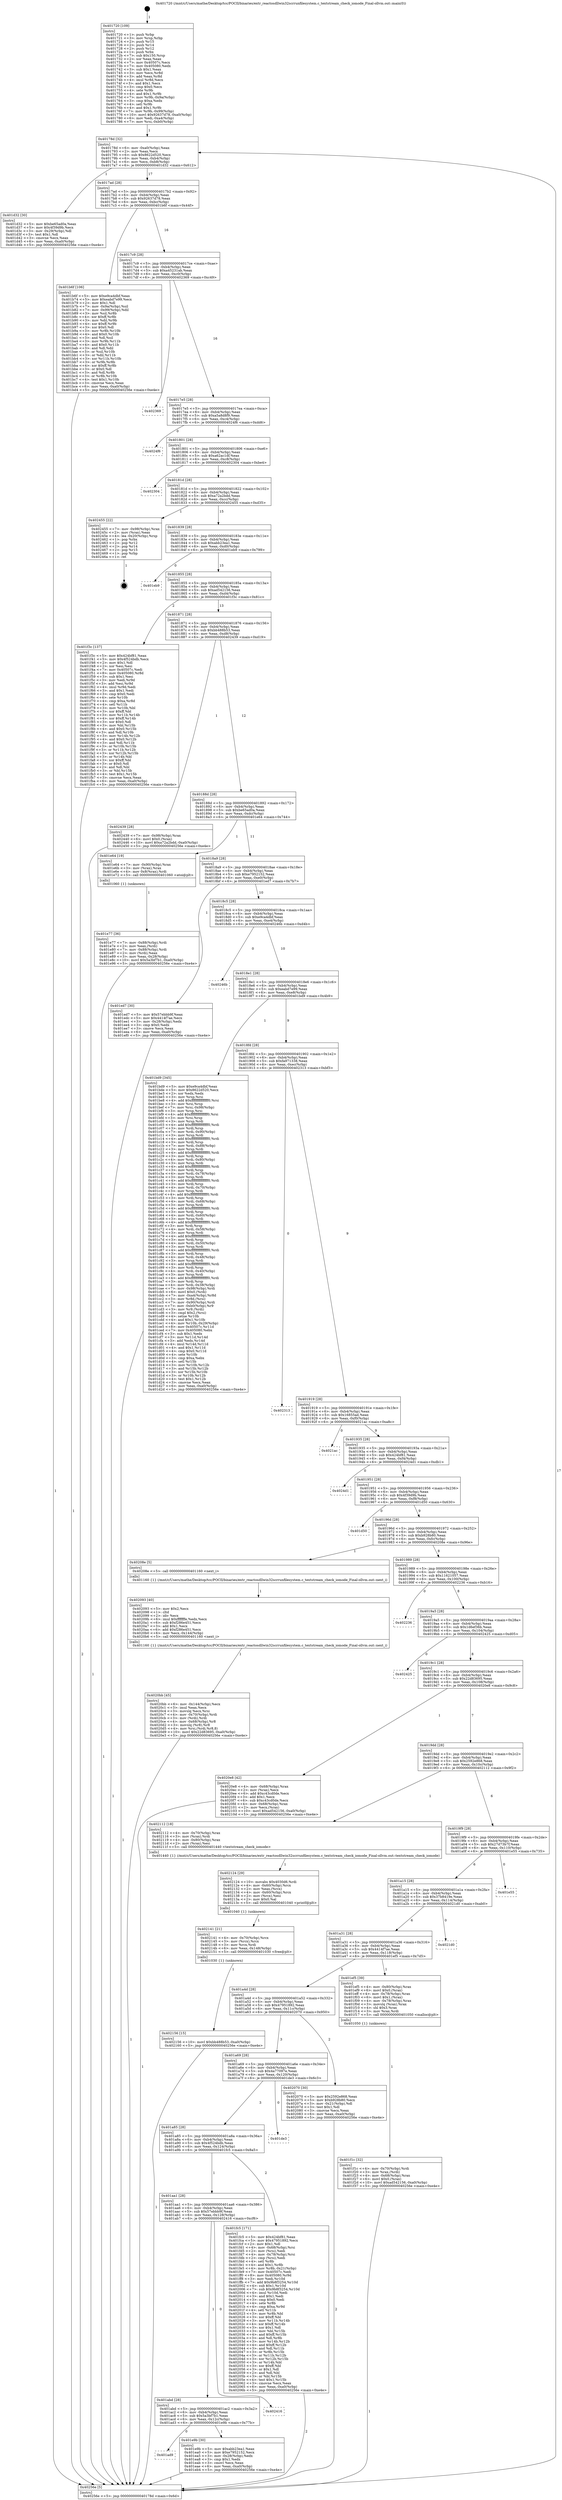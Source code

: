 digraph "0x401720" {
  label = "0x401720 (/mnt/c/Users/mathe/Desktop/tcc/POCII/binaries/extr_reactosdllwin32scrrunfilesystem.c_textstream_check_iomode_Final-ollvm.out::main(0))"
  labelloc = "t"
  node[shape=record]

  Entry [label="",width=0.3,height=0.3,shape=circle,fillcolor=black,style=filled]
  "0x40178d" [label="{
     0x40178d [32]\l
     | [instrs]\l
     &nbsp;&nbsp;0x40178d \<+6\>: mov -0xa0(%rbp),%eax\l
     &nbsp;&nbsp;0x401793 \<+2\>: mov %eax,%ecx\l
     &nbsp;&nbsp;0x401795 \<+6\>: sub $0x8622d520,%ecx\l
     &nbsp;&nbsp;0x40179b \<+6\>: mov %eax,-0xb4(%rbp)\l
     &nbsp;&nbsp;0x4017a1 \<+6\>: mov %ecx,-0xb8(%rbp)\l
     &nbsp;&nbsp;0x4017a7 \<+6\>: je 0000000000401d32 \<main+0x612\>\l
  }"]
  "0x401d32" [label="{
     0x401d32 [30]\l
     | [instrs]\l
     &nbsp;&nbsp;0x401d32 \<+5\>: mov $0xbe65ad0a,%eax\l
     &nbsp;&nbsp;0x401d37 \<+5\>: mov $0x4f39d9b,%ecx\l
     &nbsp;&nbsp;0x401d3c \<+3\>: mov -0x29(%rbp),%dl\l
     &nbsp;&nbsp;0x401d3f \<+3\>: test $0x1,%dl\l
     &nbsp;&nbsp;0x401d42 \<+3\>: cmovne %ecx,%eax\l
     &nbsp;&nbsp;0x401d45 \<+6\>: mov %eax,-0xa0(%rbp)\l
     &nbsp;&nbsp;0x401d4b \<+5\>: jmp 000000000040256e \<main+0xe4e\>\l
  }"]
  "0x4017ad" [label="{
     0x4017ad [28]\l
     | [instrs]\l
     &nbsp;&nbsp;0x4017ad \<+5\>: jmp 00000000004017b2 \<main+0x92\>\l
     &nbsp;&nbsp;0x4017b2 \<+6\>: mov -0xb4(%rbp),%eax\l
     &nbsp;&nbsp;0x4017b8 \<+5\>: sub $0x92637d78,%eax\l
     &nbsp;&nbsp;0x4017bd \<+6\>: mov %eax,-0xbc(%rbp)\l
     &nbsp;&nbsp;0x4017c3 \<+6\>: je 0000000000401b6f \<main+0x44f\>\l
  }"]
  Exit [label="",width=0.3,height=0.3,shape=circle,fillcolor=black,style=filled,peripheries=2]
  "0x401b6f" [label="{
     0x401b6f [106]\l
     | [instrs]\l
     &nbsp;&nbsp;0x401b6f \<+5\>: mov $0xe9ca4dbf,%eax\l
     &nbsp;&nbsp;0x401b74 \<+5\>: mov $0xeabd7e99,%ecx\l
     &nbsp;&nbsp;0x401b79 \<+2\>: mov $0x1,%dl\l
     &nbsp;&nbsp;0x401b7b \<+7\>: mov -0x9a(%rbp),%sil\l
     &nbsp;&nbsp;0x401b82 \<+7\>: mov -0x99(%rbp),%dil\l
     &nbsp;&nbsp;0x401b89 \<+3\>: mov %sil,%r8b\l
     &nbsp;&nbsp;0x401b8c \<+4\>: xor $0xff,%r8b\l
     &nbsp;&nbsp;0x401b90 \<+3\>: mov %dil,%r9b\l
     &nbsp;&nbsp;0x401b93 \<+4\>: xor $0xff,%r9b\l
     &nbsp;&nbsp;0x401b97 \<+3\>: xor $0x0,%dl\l
     &nbsp;&nbsp;0x401b9a \<+3\>: mov %r8b,%r10b\l
     &nbsp;&nbsp;0x401b9d \<+4\>: and $0x0,%r10b\l
     &nbsp;&nbsp;0x401ba1 \<+3\>: and %dl,%sil\l
     &nbsp;&nbsp;0x401ba4 \<+3\>: mov %r9b,%r11b\l
     &nbsp;&nbsp;0x401ba7 \<+4\>: and $0x0,%r11b\l
     &nbsp;&nbsp;0x401bab \<+3\>: and %dl,%dil\l
     &nbsp;&nbsp;0x401bae \<+3\>: or %sil,%r10b\l
     &nbsp;&nbsp;0x401bb1 \<+3\>: or %dil,%r11b\l
     &nbsp;&nbsp;0x401bb4 \<+3\>: xor %r11b,%r10b\l
     &nbsp;&nbsp;0x401bb7 \<+3\>: or %r9b,%r8b\l
     &nbsp;&nbsp;0x401bba \<+4\>: xor $0xff,%r8b\l
     &nbsp;&nbsp;0x401bbe \<+3\>: or $0x0,%dl\l
     &nbsp;&nbsp;0x401bc1 \<+3\>: and %dl,%r8b\l
     &nbsp;&nbsp;0x401bc4 \<+3\>: or %r8b,%r10b\l
     &nbsp;&nbsp;0x401bc7 \<+4\>: test $0x1,%r10b\l
     &nbsp;&nbsp;0x401bcb \<+3\>: cmovne %ecx,%eax\l
     &nbsp;&nbsp;0x401bce \<+6\>: mov %eax,-0xa0(%rbp)\l
     &nbsp;&nbsp;0x401bd4 \<+5\>: jmp 000000000040256e \<main+0xe4e\>\l
  }"]
  "0x4017c9" [label="{
     0x4017c9 [28]\l
     | [instrs]\l
     &nbsp;&nbsp;0x4017c9 \<+5\>: jmp 00000000004017ce \<main+0xae\>\l
     &nbsp;&nbsp;0x4017ce \<+6\>: mov -0xb4(%rbp),%eax\l
     &nbsp;&nbsp;0x4017d4 \<+5\>: sub $0xa45231ab,%eax\l
     &nbsp;&nbsp;0x4017d9 \<+6\>: mov %eax,-0xc0(%rbp)\l
     &nbsp;&nbsp;0x4017df \<+6\>: je 0000000000402369 \<main+0xc49\>\l
  }"]
  "0x40256e" [label="{
     0x40256e [5]\l
     | [instrs]\l
     &nbsp;&nbsp;0x40256e \<+5\>: jmp 000000000040178d \<main+0x6d\>\l
  }"]
  "0x401720" [label="{
     0x401720 [109]\l
     | [instrs]\l
     &nbsp;&nbsp;0x401720 \<+1\>: push %rbp\l
     &nbsp;&nbsp;0x401721 \<+3\>: mov %rsp,%rbp\l
     &nbsp;&nbsp;0x401724 \<+2\>: push %r15\l
     &nbsp;&nbsp;0x401726 \<+2\>: push %r14\l
     &nbsp;&nbsp;0x401728 \<+2\>: push %r12\l
     &nbsp;&nbsp;0x40172a \<+1\>: push %rbx\l
     &nbsp;&nbsp;0x40172b \<+7\>: sub $0x150,%rsp\l
     &nbsp;&nbsp;0x401732 \<+2\>: xor %eax,%eax\l
     &nbsp;&nbsp;0x401734 \<+7\>: mov 0x40507c,%ecx\l
     &nbsp;&nbsp;0x40173b \<+7\>: mov 0x405080,%edx\l
     &nbsp;&nbsp;0x401742 \<+3\>: sub $0x1,%eax\l
     &nbsp;&nbsp;0x401745 \<+3\>: mov %ecx,%r8d\l
     &nbsp;&nbsp;0x401748 \<+3\>: add %eax,%r8d\l
     &nbsp;&nbsp;0x40174b \<+4\>: imul %r8d,%ecx\l
     &nbsp;&nbsp;0x40174f \<+3\>: and $0x1,%ecx\l
     &nbsp;&nbsp;0x401752 \<+3\>: cmp $0x0,%ecx\l
     &nbsp;&nbsp;0x401755 \<+4\>: sete %r9b\l
     &nbsp;&nbsp;0x401759 \<+4\>: and $0x1,%r9b\l
     &nbsp;&nbsp;0x40175d \<+7\>: mov %r9b,-0x9a(%rbp)\l
     &nbsp;&nbsp;0x401764 \<+3\>: cmp $0xa,%edx\l
     &nbsp;&nbsp;0x401767 \<+4\>: setl %r9b\l
     &nbsp;&nbsp;0x40176b \<+4\>: and $0x1,%r9b\l
     &nbsp;&nbsp;0x40176f \<+7\>: mov %r9b,-0x99(%rbp)\l
     &nbsp;&nbsp;0x401776 \<+10\>: movl $0x92637d78,-0xa0(%rbp)\l
     &nbsp;&nbsp;0x401780 \<+6\>: mov %edi,-0xa4(%rbp)\l
     &nbsp;&nbsp;0x401786 \<+7\>: mov %rsi,-0xb0(%rbp)\l
  }"]
  "0x402156" [label="{
     0x402156 [15]\l
     | [instrs]\l
     &nbsp;&nbsp;0x402156 \<+10\>: movl $0xbb488b53,-0xa0(%rbp)\l
     &nbsp;&nbsp;0x402160 \<+5\>: jmp 000000000040256e \<main+0xe4e\>\l
  }"]
  "0x402369" [label="{
     0x402369\l
  }", style=dashed]
  "0x4017e5" [label="{
     0x4017e5 [28]\l
     | [instrs]\l
     &nbsp;&nbsp;0x4017e5 \<+5\>: jmp 00000000004017ea \<main+0xca\>\l
     &nbsp;&nbsp;0x4017ea \<+6\>: mov -0xb4(%rbp),%eax\l
     &nbsp;&nbsp;0x4017f0 \<+5\>: sub $0xa5a8d8f9,%eax\l
     &nbsp;&nbsp;0x4017f5 \<+6\>: mov %eax,-0xc4(%rbp)\l
     &nbsp;&nbsp;0x4017fb \<+6\>: je 00000000004024f6 \<main+0xdd6\>\l
  }"]
  "0x402141" [label="{
     0x402141 [21]\l
     | [instrs]\l
     &nbsp;&nbsp;0x402141 \<+4\>: mov -0x70(%rbp),%rcx\l
     &nbsp;&nbsp;0x402145 \<+3\>: mov (%rcx),%rcx\l
     &nbsp;&nbsp;0x402148 \<+3\>: mov %rcx,%rdi\l
     &nbsp;&nbsp;0x40214b \<+6\>: mov %eax,-0x148(%rbp)\l
     &nbsp;&nbsp;0x402151 \<+5\>: call 0000000000401030 \<free@plt\>\l
     | [calls]\l
     &nbsp;&nbsp;0x401030 \{1\} (unknown)\l
  }"]
  "0x4024f6" [label="{
     0x4024f6\l
  }", style=dashed]
  "0x401801" [label="{
     0x401801 [28]\l
     | [instrs]\l
     &nbsp;&nbsp;0x401801 \<+5\>: jmp 0000000000401806 \<main+0xe6\>\l
     &nbsp;&nbsp;0x401806 \<+6\>: mov -0xb4(%rbp),%eax\l
     &nbsp;&nbsp;0x40180c \<+5\>: sub $0xa62ac1df,%eax\l
     &nbsp;&nbsp;0x401811 \<+6\>: mov %eax,-0xc8(%rbp)\l
     &nbsp;&nbsp;0x401817 \<+6\>: je 0000000000402304 \<main+0xbe4\>\l
  }"]
  "0x402124" [label="{
     0x402124 [29]\l
     | [instrs]\l
     &nbsp;&nbsp;0x402124 \<+10\>: movabs $0x4030d6,%rdi\l
     &nbsp;&nbsp;0x40212e \<+4\>: mov -0x60(%rbp),%rcx\l
     &nbsp;&nbsp;0x402132 \<+2\>: mov %eax,(%rcx)\l
     &nbsp;&nbsp;0x402134 \<+4\>: mov -0x60(%rbp),%rcx\l
     &nbsp;&nbsp;0x402138 \<+2\>: mov (%rcx),%esi\l
     &nbsp;&nbsp;0x40213a \<+2\>: mov $0x0,%al\l
     &nbsp;&nbsp;0x40213c \<+5\>: call 0000000000401040 \<printf@plt\>\l
     | [calls]\l
     &nbsp;&nbsp;0x401040 \{1\} (unknown)\l
  }"]
  "0x402304" [label="{
     0x402304\l
  }", style=dashed]
  "0x40181d" [label="{
     0x40181d [28]\l
     | [instrs]\l
     &nbsp;&nbsp;0x40181d \<+5\>: jmp 0000000000401822 \<main+0x102\>\l
     &nbsp;&nbsp;0x401822 \<+6\>: mov -0xb4(%rbp),%eax\l
     &nbsp;&nbsp;0x401828 \<+5\>: sub $0xa72a2bdd,%eax\l
     &nbsp;&nbsp;0x40182d \<+6\>: mov %eax,-0xcc(%rbp)\l
     &nbsp;&nbsp;0x401833 \<+6\>: je 0000000000402455 \<main+0xd35\>\l
  }"]
  "0x4020bb" [label="{
     0x4020bb [45]\l
     | [instrs]\l
     &nbsp;&nbsp;0x4020bb \<+6\>: mov -0x144(%rbp),%ecx\l
     &nbsp;&nbsp;0x4020c1 \<+3\>: imul %eax,%ecx\l
     &nbsp;&nbsp;0x4020c4 \<+3\>: movslq %ecx,%rsi\l
     &nbsp;&nbsp;0x4020c7 \<+4\>: mov -0x70(%rbp),%rdi\l
     &nbsp;&nbsp;0x4020cb \<+3\>: mov (%rdi),%rdi\l
     &nbsp;&nbsp;0x4020ce \<+4\>: mov -0x68(%rbp),%r8\l
     &nbsp;&nbsp;0x4020d2 \<+3\>: movslq (%r8),%r8\l
     &nbsp;&nbsp;0x4020d5 \<+4\>: mov %rsi,(%rdi,%r8,8)\l
     &nbsp;&nbsp;0x4020d9 \<+10\>: movl $0x22d83695,-0xa0(%rbp)\l
     &nbsp;&nbsp;0x4020e3 \<+5\>: jmp 000000000040256e \<main+0xe4e\>\l
  }"]
  "0x402455" [label="{
     0x402455 [22]\l
     | [instrs]\l
     &nbsp;&nbsp;0x402455 \<+7\>: mov -0x98(%rbp),%rax\l
     &nbsp;&nbsp;0x40245c \<+2\>: mov (%rax),%eax\l
     &nbsp;&nbsp;0x40245e \<+4\>: lea -0x20(%rbp),%rsp\l
     &nbsp;&nbsp;0x402462 \<+1\>: pop %rbx\l
     &nbsp;&nbsp;0x402463 \<+2\>: pop %r12\l
     &nbsp;&nbsp;0x402465 \<+2\>: pop %r14\l
     &nbsp;&nbsp;0x402467 \<+2\>: pop %r15\l
     &nbsp;&nbsp;0x402469 \<+1\>: pop %rbp\l
     &nbsp;&nbsp;0x40246a \<+1\>: ret\l
  }"]
  "0x401839" [label="{
     0x401839 [28]\l
     | [instrs]\l
     &nbsp;&nbsp;0x401839 \<+5\>: jmp 000000000040183e \<main+0x11e\>\l
     &nbsp;&nbsp;0x40183e \<+6\>: mov -0xb4(%rbp),%eax\l
     &nbsp;&nbsp;0x401844 \<+5\>: sub $0xabb23ea1,%eax\l
     &nbsp;&nbsp;0x401849 \<+6\>: mov %eax,-0xd0(%rbp)\l
     &nbsp;&nbsp;0x40184f \<+6\>: je 0000000000401eb9 \<main+0x799\>\l
  }"]
  "0x402093" [label="{
     0x402093 [40]\l
     | [instrs]\l
     &nbsp;&nbsp;0x402093 \<+5\>: mov $0x2,%ecx\l
     &nbsp;&nbsp;0x402098 \<+1\>: cltd\l
     &nbsp;&nbsp;0x402099 \<+2\>: idiv %ecx\l
     &nbsp;&nbsp;0x40209b \<+6\>: imul $0xfffffffe,%edx,%ecx\l
     &nbsp;&nbsp;0x4020a1 \<+6\>: sub $0xf286e451,%ecx\l
     &nbsp;&nbsp;0x4020a7 \<+3\>: add $0x1,%ecx\l
     &nbsp;&nbsp;0x4020aa \<+6\>: add $0xf286e451,%ecx\l
     &nbsp;&nbsp;0x4020b0 \<+6\>: mov %ecx,-0x144(%rbp)\l
     &nbsp;&nbsp;0x4020b6 \<+5\>: call 0000000000401160 \<next_i\>\l
     | [calls]\l
     &nbsp;&nbsp;0x401160 \{1\} (/mnt/c/Users/mathe/Desktop/tcc/POCII/binaries/extr_reactosdllwin32scrrunfilesystem.c_textstream_check_iomode_Final-ollvm.out::next_i)\l
  }"]
  "0x401eb9" [label="{
     0x401eb9\l
  }", style=dashed]
  "0x401855" [label="{
     0x401855 [28]\l
     | [instrs]\l
     &nbsp;&nbsp;0x401855 \<+5\>: jmp 000000000040185a \<main+0x13a\>\l
     &nbsp;&nbsp;0x40185a \<+6\>: mov -0xb4(%rbp),%eax\l
     &nbsp;&nbsp;0x401860 \<+5\>: sub $0xad542156,%eax\l
     &nbsp;&nbsp;0x401865 \<+6\>: mov %eax,-0xd4(%rbp)\l
     &nbsp;&nbsp;0x40186b \<+6\>: je 0000000000401f3c \<main+0x81c\>\l
  }"]
  "0x401f1c" [label="{
     0x401f1c [32]\l
     | [instrs]\l
     &nbsp;&nbsp;0x401f1c \<+4\>: mov -0x70(%rbp),%rdi\l
     &nbsp;&nbsp;0x401f20 \<+3\>: mov %rax,(%rdi)\l
     &nbsp;&nbsp;0x401f23 \<+4\>: mov -0x68(%rbp),%rax\l
     &nbsp;&nbsp;0x401f27 \<+6\>: movl $0x0,(%rax)\l
     &nbsp;&nbsp;0x401f2d \<+10\>: movl $0xad542156,-0xa0(%rbp)\l
     &nbsp;&nbsp;0x401f37 \<+5\>: jmp 000000000040256e \<main+0xe4e\>\l
  }"]
  "0x401f3c" [label="{
     0x401f3c [137]\l
     | [instrs]\l
     &nbsp;&nbsp;0x401f3c \<+5\>: mov $0x424bf81,%eax\l
     &nbsp;&nbsp;0x401f41 \<+5\>: mov $0x4f524bdb,%ecx\l
     &nbsp;&nbsp;0x401f46 \<+2\>: mov $0x1,%dl\l
     &nbsp;&nbsp;0x401f48 \<+2\>: xor %esi,%esi\l
     &nbsp;&nbsp;0x401f4a \<+7\>: mov 0x40507c,%edi\l
     &nbsp;&nbsp;0x401f51 \<+8\>: mov 0x405080,%r8d\l
     &nbsp;&nbsp;0x401f59 \<+3\>: sub $0x1,%esi\l
     &nbsp;&nbsp;0x401f5c \<+3\>: mov %edi,%r9d\l
     &nbsp;&nbsp;0x401f5f \<+3\>: add %esi,%r9d\l
     &nbsp;&nbsp;0x401f62 \<+4\>: imul %r9d,%edi\l
     &nbsp;&nbsp;0x401f66 \<+3\>: and $0x1,%edi\l
     &nbsp;&nbsp;0x401f69 \<+3\>: cmp $0x0,%edi\l
     &nbsp;&nbsp;0x401f6c \<+4\>: sete %r10b\l
     &nbsp;&nbsp;0x401f70 \<+4\>: cmp $0xa,%r8d\l
     &nbsp;&nbsp;0x401f74 \<+4\>: setl %r11b\l
     &nbsp;&nbsp;0x401f78 \<+3\>: mov %r10b,%bl\l
     &nbsp;&nbsp;0x401f7b \<+3\>: xor $0xff,%bl\l
     &nbsp;&nbsp;0x401f7e \<+3\>: mov %r11b,%r14b\l
     &nbsp;&nbsp;0x401f81 \<+4\>: xor $0xff,%r14b\l
     &nbsp;&nbsp;0x401f85 \<+3\>: xor $0x0,%dl\l
     &nbsp;&nbsp;0x401f88 \<+3\>: mov %bl,%r15b\l
     &nbsp;&nbsp;0x401f8b \<+4\>: and $0x0,%r15b\l
     &nbsp;&nbsp;0x401f8f \<+3\>: and %dl,%r10b\l
     &nbsp;&nbsp;0x401f92 \<+3\>: mov %r14b,%r12b\l
     &nbsp;&nbsp;0x401f95 \<+4\>: and $0x0,%r12b\l
     &nbsp;&nbsp;0x401f99 \<+3\>: and %dl,%r11b\l
     &nbsp;&nbsp;0x401f9c \<+3\>: or %r10b,%r15b\l
     &nbsp;&nbsp;0x401f9f \<+3\>: or %r11b,%r12b\l
     &nbsp;&nbsp;0x401fa2 \<+3\>: xor %r12b,%r15b\l
     &nbsp;&nbsp;0x401fa5 \<+3\>: or %r14b,%bl\l
     &nbsp;&nbsp;0x401fa8 \<+3\>: xor $0xff,%bl\l
     &nbsp;&nbsp;0x401fab \<+3\>: or $0x0,%dl\l
     &nbsp;&nbsp;0x401fae \<+2\>: and %dl,%bl\l
     &nbsp;&nbsp;0x401fb0 \<+3\>: or %bl,%r15b\l
     &nbsp;&nbsp;0x401fb3 \<+4\>: test $0x1,%r15b\l
     &nbsp;&nbsp;0x401fb7 \<+3\>: cmovne %ecx,%eax\l
     &nbsp;&nbsp;0x401fba \<+6\>: mov %eax,-0xa0(%rbp)\l
     &nbsp;&nbsp;0x401fc0 \<+5\>: jmp 000000000040256e \<main+0xe4e\>\l
  }"]
  "0x401871" [label="{
     0x401871 [28]\l
     | [instrs]\l
     &nbsp;&nbsp;0x401871 \<+5\>: jmp 0000000000401876 \<main+0x156\>\l
     &nbsp;&nbsp;0x401876 \<+6\>: mov -0xb4(%rbp),%eax\l
     &nbsp;&nbsp;0x40187c \<+5\>: sub $0xbb488b53,%eax\l
     &nbsp;&nbsp;0x401881 \<+6\>: mov %eax,-0xd8(%rbp)\l
     &nbsp;&nbsp;0x401887 \<+6\>: je 0000000000402439 \<main+0xd19\>\l
  }"]
  "0x401ad9" [label="{
     0x401ad9\l
  }", style=dashed]
  "0x402439" [label="{
     0x402439 [28]\l
     | [instrs]\l
     &nbsp;&nbsp;0x402439 \<+7\>: mov -0x98(%rbp),%rax\l
     &nbsp;&nbsp;0x402440 \<+6\>: movl $0x0,(%rax)\l
     &nbsp;&nbsp;0x402446 \<+10\>: movl $0xa72a2bdd,-0xa0(%rbp)\l
     &nbsp;&nbsp;0x402450 \<+5\>: jmp 000000000040256e \<main+0xe4e\>\l
  }"]
  "0x40188d" [label="{
     0x40188d [28]\l
     | [instrs]\l
     &nbsp;&nbsp;0x40188d \<+5\>: jmp 0000000000401892 \<main+0x172\>\l
     &nbsp;&nbsp;0x401892 \<+6\>: mov -0xb4(%rbp),%eax\l
     &nbsp;&nbsp;0x401898 \<+5\>: sub $0xbe65ad0a,%eax\l
     &nbsp;&nbsp;0x40189d \<+6\>: mov %eax,-0xdc(%rbp)\l
     &nbsp;&nbsp;0x4018a3 \<+6\>: je 0000000000401e64 \<main+0x744\>\l
  }"]
  "0x401e9b" [label="{
     0x401e9b [30]\l
     | [instrs]\l
     &nbsp;&nbsp;0x401e9b \<+5\>: mov $0xabb23ea1,%eax\l
     &nbsp;&nbsp;0x401ea0 \<+5\>: mov $0xe7952152,%ecx\l
     &nbsp;&nbsp;0x401ea5 \<+3\>: mov -0x28(%rbp),%edx\l
     &nbsp;&nbsp;0x401ea8 \<+3\>: cmp $0x1,%edx\l
     &nbsp;&nbsp;0x401eab \<+3\>: cmovl %ecx,%eax\l
     &nbsp;&nbsp;0x401eae \<+6\>: mov %eax,-0xa0(%rbp)\l
     &nbsp;&nbsp;0x401eb4 \<+5\>: jmp 000000000040256e \<main+0xe4e\>\l
  }"]
  "0x401e64" [label="{
     0x401e64 [19]\l
     | [instrs]\l
     &nbsp;&nbsp;0x401e64 \<+7\>: mov -0x90(%rbp),%rax\l
     &nbsp;&nbsp;0x401e6b \<+3\>: mov (%rax),%rax\l
     &nbsp;&nbsp;0x401e6e \<+4\>: mov 0x8(%rax),%rdi\l
     &nbsp;&nbsp;0x401e72 \<+5\>: call 0000000000401060 \<atoi@plt\>\l
     | [calls]\l
     &nbsp;&nbsp;0x401060 \{1\} (unknown)\l
  }"]
  "0x4018a9" [label="{
     0x4018a9 [28]\l
     | [instrs]\l
     &nbsp;&nbsp;0x4018a9 \<+5\>: jmp 00000000004018ae \<main+0x18e\>\l
     &nbsp;&nbsp;0x4018ae \<+6\>: mov -0xb4(%rbp),%eax\l
     &nbsp;&nbsp;0x4018b4 \<+5\>: sub $0xe7952152,%eax\l
     &nbsp;&nbsp;0x4018b9 \<+6\>: mov %eax,-0xe0(%rbp)\l
     &nbsp;&nbsp;0x4018bf \<+6\>: je 0000000000401ed7 \<main+0x7b7\>\l
  }"]
  "0x401abd" [label="{
     0x401abd [28]\l
     | [instrs]\l
     &nbsp;&nbsp;0x401abd \<+5\>: jmp 0000000000401ac2 \<main+0x3a2\>\l
     &nbsp;&nbsp;0x401ac2 \<+6\>: mov -0xb4(%rbp),%eax\l
     &nbsp;&nbsp;0x401ac8 \<+5\>: sub $0x5a3bf7b1,%eax\l
     &nbsp;&nbsp;0x401acd \<+6\>: mov %eax,-0x12c(%rbp)\l
     &nbsp;&nbsp;0x401ad3 \<+6\>: je 0000000000401e9b \<main+0x77b\>\l
  }"]
  "0x401ed7" [label="{
     0x401ed7 [30]\l
     | [instrs]\l
     &nbsp;&nbsp;0x401ed7 \<+5\>: mov $0x57ebbb9f,%eax\l
     &nbsp;&nbsp;0x401edc \<+5\>: mov $0x4414f7ae,%ecx\l
     &nbsp;&nbsp;0x401ee1 \<+3\>: mov -0x28(%rbp),%edx\l
     &nbsp;&nbsp;0x401ee4 \<+3\>: cmp $0x0,%edx\l
     &nbsp;&nbsp;0x401ee7 \<+3\>: cmove %ecx,%eax\l
     &nbsp;&nbsp;0x401eea \<+6\>: mov %eax,-0xa0(%rbp)\l
     &nbsp;&nbsp;0x401ef0 \<+5\>: jmp 000000000040256e \<main+0xe4e\>\l
  }"]
  "0x4018c5" [label="{
     0x4018c5 [28]\l
     | [instrs]\l
     &nbsp;&nbsp;0x4018c5 \<+5\>: jmp 00000000004018ca \<main+0x1aa\>\l
     &nbsp;&nbsp;0x4018ca \<+6\>: mov -0xb4(%rbp),%eax\l
     &nbsp;&nbsp;0x4018d0 \<+5\>: sub $0xe9ca4dbf,%eax\l
     &nbsp;&nbsp;0x4018d5 \<+6\>: mov %eax,-0xe4(%rbp)\l
     &nbsp;&nbsp;0x4018db \<+6\>: je 000000000040246b \<main+0xd4b\>\l
  }"]
  "0x402416" [label="{
     0x402416\l
  }", style=dashed]
  "0x40246b" [label="{
     0x40246b\l
  }", style=dashed]
  "0x4018e1" [label="{
     0x4018e1 [28]\l
     | [instrs]\l
     &nbsp;&nbsp;0x4018e1 \<+5\>: jmp 00000000004018e6 \<main+0x1c6\>\l
     &nbsp;&nbsp;0x4018e6 \<+6\>: mov -0xb4(%rbp),%eax\l
     &nbsp;&nbsp;0x4018ec \<+5\>: sub $0xeabd7e99,%eax\l
     &nbsp;&nbsp;0x4018f1 \<+6\>: mov %eax,-0xe8(%rbp)\l
     &nbsp;&nbsp;0x4018f7 \<+6\>: je 0000000000401bd9 \<main+0x4b9\>\l
  }"]
  "0x401aa1" [label="{
     0x401aa1 [28]\l
     | [instrs]\l
     &nbsp;&nbsp;0x401aa1 \<+5\>: jmp 0000000000401aa6 \<main+0x386\>\l
     &nbsp;&nbsp;0x401aa6 \<+6\>: mov -0xb4(%rbp),%eax\l
     &nbsp;&nbsp;0x401aac \<+5\>: sub $0x57ebbb9f,%eax\l
     &nbsp;&nbsp;0x401ab1 \<+6\>: mov %eax,-0x128(%rbp)\l
     &nbsp;&nbsp;0x401ab7 \<+6\>: je 0000000000402416 \<main+0xcf6\>\l
  }"]
  "0x401bd9" [label="{
     0x401bd9 [345]\l
     | [instrs]\l
     &nbsp;&nbsp;0x401bd9 \<+5\>: mov $0xe9ca4dbf,%eax\l
     &nbsp;&nbsp;0x401bde \<+5\>: mov $0x8622d520,%ecx\l
     &nbsp;&nbsp;0x401be3 \<+2\>: xor %edx,%edx\l
     &nbsp;&nbsp;0x401be5 \<+3\>: mov %rsp,%rsi\l
     &nbsp;&nbsp;0x401be8 \<+4\>: add $0xfffffffffffffff0,%rsi\l
     &nbsp;&nbsp;0x401bec \<+3\>: mov %rsi,%rsp\l
     &nbsp;&nbsp;0x401bef \<+7\>: mov %rsi,-0x98(%rbp)\l
     &nbsp;&nbsp;0x401bf6 \<+3\>: mov %rsp,%rsi\l
     &nbsp;&nbsp;0x401bf9 \<+4\>: add $0xfffffffffffffff0,%rsi\l
     &nbsp;&nbsp;0x401bfd \<+3\>: mov %rsi,%rsp\l
     &nbsp;&nbsp;0x401c00 \<+3\>: mov %rsp,%rdi\l
     &nbsp;&nbsp;0x401c03 \<+4\>: add $0xfffffffffffffff0,%rdi\l
     &nbsp;&nbsp;0x401c07 \<+3\>: mov %rdi,%rsp\l
     &nbsp;&nbsp;0x401c0a \<+7\>: mov %rdi,-0x90(%rbp)\l
     &nbsp;&nbsp;0x401c11 \<+3\>: mov %rsp,%rdi\l
     &nbsp;&nbsp;0x401c14 \<+4\>: add $0xfffffffffffffff0,%rdi\l
     &nbsp;&nbsp;0x401c18 \<+3\>: mov %rdi,%rsp\l
     &nbsp;&nbsp;0x401c1b \<+7\>: mov %rdi,-0x88(%rbp)\l
     &nbsp;&nbsp;0x401c22 \<+3\>: mov %rsp,%rdi\l
     &nbsp;&nbsp;0x401c25 \<+4\>: add $0xfffffffffffffff0,%rdi\l
     &nbsp;&nbsp;0x401c29 \<+3\>: mov %rdi,%rsp\l
     &nbsp;&nbsp;0x401c2c \<+4\>: mov %rdi,-0x80(%rbp)\l
     &nbsp;&nbsp;0x401c30 \<+3\>: mov %rsp,%rdi\l
     &nbsp;&nbsp;0x401c33 \<+4\>: add $0xfffffffffffffff0,%rdi\l
     &nbsp;&nbsp;0x401c37 \<+3\>: mov %rdi,%rsp\l
     &nbsp;&nbsp;0x401c3a \<+4\>: mov %rdi,-0x78(%rbp)\l
     &nbsp;&nbsp;0x401c3e \<+3\>: mov %rsp,%rdi\l
     &nbsp;&nbsp;0x401c41 \<+4\>: add $0xfffffffffffffff0,%rdi\l
     &nbsp;&nbsp;0x401c45 \<+3\>: mov %rdi,%rsp\l
     &nbsp;&nbsp;0x401c48 \<+4\>: mov %rdi,-0x70(%rbp)\l
     &nbsp;&nbsp;0x401c4c \<+3\>: mov %rsp,%rdi\l
     &nbsp;&nbsp;0x401c4f \<+4\>: add $0xfffffffffffffff0,%rdi\l
     &nbsp;&nbsp;0x401c53 \<+3\>: mov %rdi,%rsp\l
     &nbsp;&nbsp;0x401c56 \<+4\>: mov %rdi,-0x68(%rbp)\l
     &nbsp;&nbsp;0x401c5a \<+3\>: mov %rsp,%rdi\l
     &nbsp;&nbsp;0x401c5d \<+4\>: add $0xfffffffffffffff0,%rdi\l
     &nbsp;&nbsp;0x401c61 \<+3\>: mov %rdi,%rsp\l
     &nbsp;&nbsp;0x401c64 \<+4\>: mov %rdi,-0x60(%rbp)\l
     &nbsp;&nbsp;0x401c68 \<+3\>: mov %rsp,%rdi\l
     &nbsp;&nbsp;0x401c6b \<+4\>: add $0xfffffffffffffff0,%rdi\l
     &nbsp;&nbsp;0x401c6f \<+3\>: mov %rdi,%rsp\l
     &nbsp;&nbsp;0x401c72 \<+4\>: mov %rdi,-0x58(%rbp)\l
     &nbsp;&nbsp;0x401c76 \<+3\>: mov %rsp,%rdi\l
     &nbsp;&nbsp;0x401c79 \<+4\>: add $0xfffffffffffffff0,%rdi\l
     &nbsp;&nbsp;0x401c7d \<+3\>: mov %rdi,%rsp\l
     &nbsp;&nbsp;0x401c80 \<+4\>: mov %rdi,-0x50(%rbp)\l
     &nbsp;&nbsp;0x401c84 \<+3\>: mov %rsp,%rdi\l
     &nbsp;&nbsp;0x401c87 \<+4\>: add $0xfffffffffffffff0,%rdi\l
     &nbsp;&nbsp;0x401c8b \<+3\>: mov %rdi,%rsp\l
     &nbsp;&nbsp;0x401c8e \<+4\>: mov %rdi,-0x48(%rbp)\l
     &nbsp;&nbsp;0x401c92 \<+3\>: mov %rsp,%rdi\l
     &nbsp;&nbsp;0x401c95 \<+4\>: add $0xfffffffffffffff0,%rdi\l
     &nbsp;&nbsp;0x401c99 \<+3\>: mov %rdi,%rsp\l
     &nbsp;&nbsp;0x401c9c \<+4\>: mov %rdi,-0x40(%rbp)\l
     &nbsp;&nbsp;0x401ca0 \<+3\>: mov %rsp,%rdi\l
     &nbsp;&nbsp;0x401ca3 \<+4\>: add $0xfffffffffffffff0,%rdi\l
     &nbsp;&nbsp;0x401ca7 \<+3\>: mov %rdi,%rsp\l
     &nbsp;&nbsp;0x401caa \<+4\>: mov %rdi,-0x38(%rbp)\l
     &nbsp;&nbsp;0x401cae \<+7\>: mov -0x98(%rbp),%rdi\l
     &nbsp;&nbsp;0x401cb5 \<+6\>: movl $0x0,(%rdi)\l
     &nbsp;&nbsp;0x401cbb \<+7\>: mov -0xa4(%rbp),%r8d\l
     &nbsp;&nbsp;0x401cc2 \<+3\>: mov %r8d,(%rsi)\l
     &nbsp;&nbsp;0x401cc5 \<+7\>: mov -0x90(%rbp),%rdi\l
     &nbsp;&nbsp;0x401ccc \<+7\>: mov -0xb0(%rbp),%r9\l
     &nbsp;&nbsp;0x401cd3 \<+3\>: mov %r9,(%rdi)\l
     &nbsp;&nbsp;0x401cd6 \<+3\>: cmpl $0x2,(%rsi)\l
     &nbsp;&nbsp;0x401cd9 \<+4\>: setne %r10b\l
     &nbsp;&nbsp;0x401cdd \<+4\>: and $0x1,%r10b\l
     &nbsp;&nbsp;0x401ce1 \<+4\>: mov %r10b,-0x29(%rbp)\l
     &nbsp;&nbsp;0x401ce5 \<+8\>: mov 0x40507c,%r11d\l
     &nbsp;&nbsp;0x401ced \<+7\>: mov 0x405080,%ebx\l
     &nbsp;&nbsp;0x401cf4 \<+3\>: sub $0x1,%edx\l
     &nbsp;&nbsp;0x401cf7 \<+3\>: mov %r11d,%r14d\l
     &nbsp;&nbsp;0x401cfa \<+3\>: add %edx,%r14d\l
     &nbsp;&nbsp;0x401cfd \<+4\>: imul %r14d,%r11d\l
     &nbsp;&nbsp;0x401d01 \<+4\>: and $0x1,%r11d\l
     &nbsp;&nbsp;0x401d05 \<+4\>: cmp $0x0,%r11d\l
     &nbsp;&nbsp;0x401d09 \<+4\>: sete %r10b\l
     &nbsp;&nbsp;0x401d0d \<+3\>: cmp $0xa,%ebx\l
     &nbsp;&nbsp;0x401d10 \<+4\>: setl %r15b\l
     &nbsp;&nbsp;0x401d14 \<+3\>: mov %r10b,%r12b\l
     &nbsp;&nbsp;0x401d17 \<+3\>: and %r15b,%r12b\l
     &nbsp;&nbsp;0x401d1a \<+3\>: xor %r15b,%r10b\l
     &nbsp;&nbsp;0x401d1d \<+3\>: or %r10b,%r12b\l
     &nbsp;&nbsp;0x401d20 \<+4\>: test $0x1,%r12b\l
     &nbsp;&nbsp;0x401d24 \<+3\>: cmovne %ecx,%eax\l
     &nbsp;&nbsp;0x401d27 \<+6\>: mov %eax,-0xa0(%rbp)\l
     &nbsp;&nbsp;0x401d2d \<+5\>: jmp 000000000040256e \<main+0xe4e\>\l
  }"]
  "0x4018fd" [label="{
     0x4018fd [28]\l
     | [instrs]\l
     &nbsp;&nbsp;0x4018fd \<+5\>: jmp 0000000000401902 \<main+0x1e2\>\l
     &nbsp;&nbsp;0x401902 \<+6\>: mov -0xb4(%rbp),%eax\l
     &nbsp;&nbsp;0x401908 \<+5\>: sub $0xfa971338,%eax\l
     &nbsp;&nbsp;0x40190d \<+6\>: mov %eax,-0xec(%rbp)\l
     &nbsp;&nbsp;0x401913 \<+6\>: je 0000000000402313 \<main+0xbf3\>\l
  }"]
  "0x401fc5" [label="{
     0x401fc5 [171]\l
     | [instrs]\l
     &nbsp;&nbsp;0x401fc5 \<+5\>: mov $0x424bf81,%eax\l
     &nbsp;&nbsp;0x401fca \<+5\>: mov $0x47951892,%ecx\l
     &nbsp;&nbsp;0x401fcf \<+2\>: mov $0x1,%dl\l
     &nbsp;&nbsp;0x401fd1 \<+4\>: mov -0x68(%rbp),%rsi\l
     &nbsp;&nbsp;0x401fd5 \<+2\>: mov (%rsi),%edi\l
     &nbsp;&nbsp;0x401fd7 \<+4\>: mov -0x78(%rbp),%rsi\l
     &nbsp;&nbsp;0x401fdb \<+2\>: cmp (%rsi),%edi\l
     &nbsp;&nbsp;0x401fdd \<+4\>: setl %r8b\l
     &nbsp;&nbsp;0x401fe1 \<+4\>: and $0x1,%r8b\l
     &nbsp;&nbsp;0x401fe5 \<+4\>: mov %r8b,-0x21(%rbp)\l
     &nbsp;&nbsp;0x401fe9 \<+7\>: mov 0x40507c,%edi\l
     &nbsp;&nbsp;0x401ff0 \<+8\>: mov 0x405080,%r9d\l
     &nbsp;&nbsp;0x401ff8 \<+3\>: mov %edi,%r10d\l
     &nbsp;&nbsp;0x401ffb \<+7\>: add $0x9b8f3254,%r10d\l
     &nbsp;&nbsp;0x402002 \<+4\>: sub $0x1,%r10d\l
     &nbsp;&nbsp;0x402006 \<+7\>: sub $0x9b8f3254,%r10d\l
     &nbsp;&nbsp;0x40200d \<+4\>: imul %r10d,%edi\l
     &nbsp;&nbsp;0x402011 \<+3\>: and $0x1,%edi\l
     &nbsp;&nbsp;0x402014 \<+3\>: cmp $0x0,%edi\l
     &nbsp;&nbsp;0x402017 \<+4\>: sete %r8b\l
     &nbsp;&nbsp;0x40201b \<+4\>: cmp $0xa,%r9d\l
     &nbsp;&nbsp;0x40201f \<+4\>: setl %r11b\l
     &nbsp;&nbsp;0x402023 \<+3\>: mov %r8b,%bl\l
     &nbsp;&nbsp;0x402026 \<+3\>: xor $0xff,%bl\l
     &nbsp;&nbsp;0x402029 \<+3\>: mov %r11b,%r14b\l
     &nbsp;&nbsp;0x40202c \<+4\>: xor $0xff,%r14b\l
     &nbsp;&nbsp;0x402030 \<+3\>: xor $0x1,%dl\l
     &nbsp;&nbsp;0x402033 \<+3\>: mov %bl,%r15b\l
     &nbsp;&nbsp;0x402036 \<+4\>: and $0xff,%r15b\l
     &nbsp;&nbsp;0x40203a \<+3\>: and %dl,%r8b\l
     &nbsp;&nbsp;0x40203d \<+3\>: mov %r14b,%r12b\l
     &nbsp;&nbsp;0x402040 \<+4\>: and $0xff,%r12b\l
     &nbsp;&nbsp;0x402044 \<+3\>: and %dl,%r11b\l
     &nbsp;&nbsp;0x402047 \<+3\>: or %r8b,%r15b\l
     &nbsp;&nbsp;0x40204a \<+3\>: or %r11b,%r12b\l
     &nbsp;&nbsp;0x40204d \<+3\>: xor %r12b,%r15b\l
     &nbsp;&nbsp;0x402050 \<+3\>: or %r14b,%bl\l
     &nbsp;&nbsp;0x402053 \<+3\>: xor $0xff,%bl\l
     &nbsp;&nbsp;0x402056 \<+3\>: or $0x1,%dl\l
     &nbsp;&nbsp;0x402059 \<+2\>: and %dl,%bl\l
     &nbsp;&nbsp;0x40205b \<+3\>: or %bl,%r15b\l
     &nbsp;&nbsp;0x40205e \<+4\>: test $0x1,%r15b\l
     &nbsp;&nbsp;0x402062 \<+3\>: cmovne %ecx,%eax\l
     &nbsp;&nbsp;0x402065 \<+6\>: mov %eax,-0xa0(%rbp)\l
     &nbsp;&nbsp;0x40206b \<+5\>: jmp 000000000040256e \<main+0xe4e\>\l
  }"]
  "0x401e77" [label="{
     0x401e77 [36]\l
     | [instrs]\l
     &nbsp;&nbsp;0x401e77 \<+7\>: mov -0x88(%rbp),%rdi\l
     &nbsp;&nbsp;0x401e7e \<+2\>: mov %eax,(%rdi)\l
     &nbsp;&nbsp;0x401e80 \<+7\>: mov -0x88(%rbp),%rdi\l
     &nbsp;&nbsp;0x401e87 \<+2\>: mov (%rdi),%eax\l
     &nbsp;&nbsp;0x401e89 \<+3\>: mov %eax,-0x28(%rbp)\l
     &nbsp;&nbsp;0x401e8c \<+10\>: movl $0x5a3bf7b1,-0xa0(%rbp)\l
     &nbsp;&nbsp;0x401e96 \<+5\>: jmp 000000000040256e \<main+0xe4e\>\l
  }"]
  "0x401a85" [label="{
     0x401a85 [28]\l
     | [instrs]\l
     &nbsp;&nbsp;0x401a85 \<+5\>: jmp 0000000000401a8a \<main+0x36a\>\l
     &nbsp;&nbsp;0x401a8a \<+6\>: mov -0xb4(%rbp),%eax\l
     &nbsp;&nbsp;0x401a90 \<+5\>: sub $0x4f524bdb,%eax\l
     &nbsp;&nbsp;0x401a95 \<+6\>: mov %eax,-0x124(%rbp)\l
     &nbsp;&nbsp;0x401a9b \<+6\>: je 0000000000401fc5 \<main+0x8a5\>\l
  }"]
  "0x402313" [label="{
     0x402313\l
  }", style=dashed]
  "0x401919" [label="{
     0x401919 [28]\l
     | [instrs]\l
     &nbsp;&nbsp;0x401919 \<+5\>: jmp 000000000040191e \<main+0x1fe\>\l
     &nbsp;&nbsp;0x40191e \<+6\>: mov -0xb4(%rbp),%eax\l
     &nbsp;&nbsp;0x401924 \<+5\>: sub $0x16855ad,%eax\l
     &nbsp;&nbsp;0x401929 \<+6\>: mov %eax,-0xf0(%rbp)\l
     &nbsp;&nbsp;0x40192f \<+6\>: je 00000000004021ac \<main+0xa8c\>\l
  }"]
  "0x401de3" [label="{
     0x401de3\l
  }", style=dashed]
  "0x4021ac" [label="{
     0x4021ac\l
  }", style=dashed]
  "0x401935" [label="{
     0x401935 [28]\l
     | [instrs]\l
     &nbsp;&nbsp;0x401935 \<+5\>: jmp 000000000040193a \<main+0x21a\>\l
     &nbsp;&nbsp;0x40193a \<+6\>: mov -0xb4(%rbp),%eax\l
     &nbsp;&nbsp;0x401940 \<+5\>: sub $0x424bf81,%eax\l
     &nbsp;&nbsp;0x401945 \<+6\>: mov %eax,-0xf4(%rbp)\l
     &nbsp;&nbsp;0x40194b \<+6\>: je 00000000004024d1 \<main+0xdb1\>\l
  }"]
  "0x401a69" [label="{
     0x401a69 [28]\l
     | [instrs]\l
     &nbsp;&nbsp;0x401a69 \<+5\>: jmp 0000000000401a6e \<main+0x34e\>\l
     &nbsp;&nbsp;0x401a6e \<+6\>: mov -0xb4(%rbp),%eax\l
     &nbsp;&nbsp;0x401a74 \<+5\>: sub $0x4a77097e,%eax\l
     &nbsp;&nbsp;0x401a79 \<+6\>: mov %eax,-0x120(%rbp)\l
     &nbsp;&nbsp;0x401a7f \<+6\>: je 0000000000401de3 \<main+0x6c3\>\l
  }"]
  "0x4024d1" [label="{
     0x4024d1\l
  }", style=dashed]
  "0x401951" [label="{
     0x401951 [28]\l
     | [instrs]\l
     &nbsp;&nbsp;0x401951 \<+5\>: jmp 0000000000401956 \<main+0x236\>\l
     &nbsp;&nbsp;0x401956 \<+6\>: mov -0xb4(%rbp),%eax\l
     &nbsp;&nbsp;0x40195c \<+5\>: sub $0x4f39d9b,%eax\l
     &nbsp;&nbsp;0x401961 \<+6\>: mov %eax,-0xf8(%rbp)\l
     &nbsp;&nbsp;0x401967 \<+6\>: je 0000000000401d50 \<main+0x630\>\l
  }"]
  "0x402070" [label="{
     0x402070 [30]\l
     | [instrs]\l
     &nbsp;&nbsp;0x402070 \<+5\>: mov $0x2592e868,%eax\l
     &nbsp;&nbsp;0x402075 \<+5\>: mov $0xb928b80,%ecx\l
     &nbsp;&nbsp;0x40207a \<+3\>: mov -0x21(%rbp),%dl\l
     &nbsp;&nbsp;0x40207d \<+3\>: test $0x1,%dl\l
     &nbsp;&nbsp;0x402080 \<+3\>: cmovne %ecx,%eax\l
     &nbsp;&nbsp;0x402083 \<+6\>: mov %eax,-0xa0(%rbp)\l
     &nbsp;&nbsp;0x402089 \<+5\>: jmp 000000000040256e \<main+0xe4e\>\l
  }"]
  "0x401d50" [label="{
     0x401d50\l
  }", style=dashed]
  "0x40196d" [label="{
     0x40196d [28]\l
     | [instrs]\l
     &nbsp;&nbsp;0x40196d \<+5\>: jmp 0000000000401972 \<main+0x252\>\l
     &nbsp;&nbsp;0x401972 \<+6\>: mov -0xb4(%rbp),%eax\l
     &nbsp;&nbsp;0x401978 \<+5\>: sub $0xb928b80,%eax\l
     &nbsp;&nbsp;0x40197d \<+6\>: mov %eax,-0xfc(%rbp)\l
     &nbsp;&nbsp;0x401983 \<+6\>: je 000000000040208e \<main+0x96e\>\l
  }"]
  "0x401a4d" [label="{
     0x401a4d [28]\l
     | [instrs]\l
     &nbsp;&nbsp;0x401a4d \<+5\>: jmp 0000000000401a52 \<main+0x332\>\l
     &nbsp;&nbsp;0x401a52 \<+6\>: mov -0xb4(%rbp),%eax\l
     &nbsp;&nbsp;0x401a58 \<+5\>: sub $0x47951892,%eax\l
     &nbsp;&nbsp;0x401a5d \<+6\>: mov %eax,-0x11c(%rbp)\l
     &nbsp;&nbsp;0x401a63 \<+6\>: je 0000000000402070 \<main+0x950\>\l
  }"]
  "0x40208e" [label="{
     0x40208e [5]\l
     | [instrs]\l
     &nbsp;&nbsp;0x40208e \<+5\>: call 0000000000401160 \<next_i\>\l
     | [calls]\l
     &nbsp;&nbsp;0x401160 \{1\} (/mnt/c/Users/mathe/Desktop/tcc/POCII/binaries/extr_reactosdllwin32scrrunfilesystem.c_textstream_check_iomode_Final-ollvm.out::next_i)\l
  }"]
  "0x401989" [label="{
     0x401989 [28]\l
     | [instrs]\l
     &nbsp;&nbsp;0x401989 \<+5\>: jmp 000000000040198e \<main+0x26e\>\l
     &nbsp;&nbsp;0x40198e \<+6\>: mov -0xb4(%rbp),%eax\l
     &nbsp;&nbsp;0x401994 \<+5\>: sub $0x11621057,%eax\l
     &nbsp;&nbsp;0x401999 \<+6\>: mov %eax,-0x100(%rbp)\l
     &nbsp;&nbsp;0x40199f \<+6\>: je 0000000000402236 \<main+0xb16\>\l
  }"]
  "0x401ef5" [label="{
     0x401ef5 [39]\l
     | [instrs]\l
     &nbsp;&nbsp;0x401ef5 \<+4\>: mov -0x80(%rbp),%rax\l
     &nbsp;&nbsp;0x401ef9 \<+6\>: movl $0x0,(%rax)\l
     &nbsp;&nbsp;0x401eff \<+4\>: mov -0x78(%rbp),%rax\l
     &nbsp;&nbsp;0x401f03 \<+6\>: movl $0x1,(%rax)\l
     &nbsp;&nbsp;0x401f09 \<+4\>: mov -0x78(%rbp),%rax\l
     &nbsp;&nbsp;0x401f0d \<+3\>: movslq (%rax),%rax\l
     &nbsp;&nbsp;0x401f10 \<+4\>: shl $0x3,%rax\l
     &nbsp;&nbsp;0x401f14 \<+3\>: mov %rax,%rdi\l
     &nbsp;&nbsp;0x401f17 \<+5\>: call 0000000000401050 \<malloc@plt\>\l
     | [calls]\l
     &nbsp;&nbsp;0x401050 \{1\} (unknown)\l
  }"]
  "0x402236" [label="{
     0x402236\l
  }", style=dashed]
  "0x4019a5" [label="{
     0x4019a5 [28]\l
     | [instrs]\l
     &nbsp;&nbsp;0x4019a5 \<+5\>: jmp 00000000004019aa \<main+0x28a\>\l
     &nbsp;&nbsp;0x4019aa \<+6\>: mov -0xb4(%rbp),%eax\l
     &nbsp;&nbsp;0x4019b0 \<+5\>: sub $0x1d6ef36b,%eax\l
     &nbsp;&nbsp;0x4019b5 \<+6\>: mov %eax,-0x104(%rbp)\l
     &nbsp;&nbsp;0x4019bb \<+6\>: je 0000000000402425 \<main+0xd05\>\l
  }"]
  "0x401a31" [label="{
     0x401a31 [28]\l
     | [instrs]\l
     &nbsp;&nbsp;0x401a31 \<+5\>: jmp 0000000000401a36 \<main+0x316\>\l
     &nbsp;&nbsp;0x401a36 \<+6\>: mov -0xb4(%rbp),%eax\l
     &nbsp;&nbsp;0x401a3c \<+5\>: sub $0x4414f7ae,%eax\l
     &nbsp;&nbsp;0x401a41 \<+6\>: mov %eax,-0x118(%rbp)\l
     &nbsp;&nbsp;0x401a47 \<+6\>: je 0000000000401ef5 \<main+0x7d5\>\l
  }"]
  "0x402425" [label="{
     0x402425\l
  }", style=dashed]
  "0x4019c1" [label="{
     0x4019c1 [28]\l
     | [instrs]\l
     &nbsp;&nbsp;0x4019c1 \<+5\>: jmp 00000000004019c6 \<main+0x2a6\>\l
     &nbsp;&nbsp;0x4019c6 \<+6\>: mov -0xb4(%rbp),%eax\l
     &nbsp;&nbsp;0x4019cc \<+5\>: sub $0x22d83695,%eax\l
     &nbsp;&nbsp;0x4019d1 \<+6\>: mov %eax,-0x108(%rbp)\l
     &nbsp;&nbsp;0x4019d7 \<+6\>: je 00000000004020e8 \<main+0x9c8\>\l
  }"]
  "0x4021d0" [label="{
     0x4021d0\l
  }", style=dashed]
  "0x4020e8" [label="{
     0x4020e8 [42]\l
     | [instrs]\l
     &nbsp;&nbsp;0x4020e8 \<+4\>: mov -0x68(%rbp),%rax\l
     &nbsp;&nbsp;0x4020ec \<+2\>: mov (%rax),%ecx\l
     &nbsp;&nbsp;0x4020ee \<+6\>: add $0xc43cd0de,%ecx\l
     &nbsp;&nbsp;0x4020f4 \<+3\>: add $0x1,%ecx\l
     &nbsp;&nbsp;0x4020f7 \<+6\>: sub $0xc43cd0de,%ecx\l
     &nbsp;&nbsp;0x4020fd \<+4\>: mov -0x68(%rbp),%rax\l
     &nbsp;&nbsp;0x402101 \<+2\>: mov %ecx,(%rax)\l
     &nbsp;&nbsp;0x402103 \<+10\>: movl $0xad542156,-0xa0(%rbp)\l
     &nbsp;&nbsp;0x40210d \<+5\>: jmp 000000000040256e \<main+0xe4e\>\l
  }"]
  "0x4019dd" [label="{
     0x4019dd [28]\l
     | [instrs]\l
     &nbsp;&nbsp;0x4019dd \<+5\>: jmp 00000000004019e2 \<main+0x2c2\>\l
     &nbsp;&nbsp;0x4019e2 \<+6\>: mov -0xb4(%rbp),%eax\l
     &nbsp;&nbsp;0x4019e8 \<+5\>: sub $0x2592e868,%eax\l
     &nbsp;&nbsp;0x4019ed \<+6\>: mov %eax,-0x10c(%rbp)\l
     &nbsp;&nbsp;0x4019f3 \<+6\>: je 0000000000402112 \<main+0x9f2\>\l
  }"]
  "0x401a15" [label="{
     0x401a15 [28]\l
     | [instrs]\l
     &nbsp;&nbsp;0x401a15 \<+5\>: jmp 0000000000401a1a \<main+0x2fa\>\l
     &nbsp;&nbsp;0x401a1a \<+6\>: mov -0xb4(%rbp),%eax\l
     &nbsp;&nbsp;0x401a20 \<+5\>: sub $0x37b8419e,%eax\l
     &nbsp;&nbsp;0x401a25 \<+6\>: mov %eax,-0x114(%rbp)\l
     &nbsp;&nbsp;0x401a2b \<+6\>: je 00000000004021d0 \<main+0xab0\>\l
  }"]
  "0x402112" [label="{
     0x402112 [18]\l
     | [instrs]\l
     &nbsp;&nbsp;0x402112 \<+4\>: mov -0x70(%rbp),%rax\l
     &nbsp;&nbsp;0x402116 \<+3\>: mov (%rax),%rdi\l
     &nbsp;&nbsp;0x402119 \<+4\>: mov -0x80(%rbp),%rax\l
     &nbsp;&nbsp;0x40211d \<+2\>: mov (%rax),%esi\l
     &nbsp;&nbsp;0x40211f \<+5\>: call 0000000000401440 \<textstream_check_iomode\>\l
     | [calls]\l
     &nbsp;&nbsp;0x401440 \{1\} (/mnt/c/Users/mathe/Desktop/tcc/POCII/binaries/extr_reactosdllwin32scrrunfilesystem.c_textstream_check_iomode_Final-ollvm.out::textstream_check_iomode)\l
  }"]
  "0x4019f9" [label="{
     0x4019f9 [28]\l
     | [instrs]\l
     &nbsp;&nbsp;0x4019f9 \<+5\>: jmp 00000000004019fe \<main+0x2de\>\l
     &nbsp;&nbsp;0x4019fe \<+6\>: mov -0xb4(%rbp),%eax\l
     &nbsp;&nbsp;0x401a04 \<+5\>: sub $0x27d73b7f,%eax\l
     &nbsp;&nbsp;0x401a09 \<+6\>: mov %eax,-0x110(%rbp)\l
     &nbsp;&nbsp;0x401a0f \<+6\>: je 0000000000401e55 \<main+0x735\>\l
  }"]
  "0x401e55" [label="{
     0x401e55\l
  }", style=dashed]
  Entry -> "0x401720" [label=" 1"]
  "0x40178d" -> "0x401d32" [label=" 1"]
  "0x40178d" -> "0x4017ad" [label=" 17"]
  "0x402455" -> Exit [label=" 1"]
  "0x4017ad" -> "0x401b6f" [label=" 1"]
  "0x4017ad" -> "0x4017c9" [label=" 16"]
  "0x401b6f" -> "0x40256e" [label=" 1"]
  "0x401720" -> "0x40178d" [label=" 1"]
  "0x40256e" -> "0x40178d" [label=" 17"]
  "0x402439" -> "0x40256e" [label=" 1"]
  "0x4017c9" -> "0x402369" [label=" 0"]
  "0x4017c9" -> "0x4017e5" [label=" 16"]
  "0x402156" -> "0x40256e" [label=" 1"]
  "0x4017e5" -> "0x4024f6" [label=" 0"]
  "0x4017e5" -> "0x401801" [label=" 16"]
  "0x402141" -> "0x402156" [label=" 1"]
  "0x401801" -> "0x402304" [label=" 0"]
  "0x401801" -> "0x40181d" [label=" 16"]
  "0x402124" -> "0x402141" [label=" 1"]
  "0x40181d" -> "0x402455" [label=" 1"]
  "0x40181d" -> "0x401839" [label=" 15"]
  "0x402112" -> "0x402124" [label=" 1"]
  "0x401839" -> "0x401eb9" [label=" 0"]
  "0x401839" -> "0x401855" [label=" 15"]
  "0x4020e8" -> "0x40256e" [label=" 1"]
  "0x401855" -> "0x401f3c" [label=" 2"]
  "0x401855" -> "0x401871" [label=" 13"]
  "0x4020bb" -> "0x40256e" [label=" 1"]
  "0x401871" -> "0x402439" [label=" 1"]
  "0x401871" -> "0x40188d" [label=" 12"]
  "0x402093" -> "0x4020bb" [label=" 1"]
  "0x40188d" -> "0x401e64" [label=" 1"]
  "0x40188d" -> "0x4018a9" [label=" 11"]
  "0x40208e" -> "0x402093" [label=" 1"]
  "0x4018a9" -> "0x401ed7" [label=" 1"]
  "0x4018a9" -> "0x4018c5" [label=" 10"]
  "0x401fc5" -> "0x40256e" [label=" 2"]
  "0x4018c5" -> "0x40246b" [label=" 0"]
  "0x4018c5" -> "0x4018e1" [label=" 10"]
  "0x401f3c" -> "0x40256e" [label=" 2"]
  "0x4018e1" -> "0x401bd9" [label=" 1"]
  "0x4018e1" -> "0x4018fd" [label=" 9"]
  "0x401ef5" -> "0x401f1c" [label=" 1"]
  "0x401bd9" -> "0x40256e" [label=" 1"]
  "0x401d32" -> "0x40256e" [label=" 1"]
  "0x401e64" -> "0x401e77" [label=" 1"]
  "0x401e77" -> "0x40256e" [label=" 1"]
  "0x401ed7" -> "0x40256e" [label=" 1"]
  "0x4018fd" -> "0x402313" [label=" 0"]
  "0x4018fd" -> "0x401919" [label=" 9"]
  "0x401abd" -> "0x401ad9" [label=" 0"]
  "0x401919" -> "0x4021ac" [label=" 0"]
  "0x401919" -> "0x401935" [label=" 9"]
  "0x401abd" -> "0x401e9b" [label=" 1"]
  "0x401935" -> "0x4024d1" [label=" 0"]
  "0x401935" -> "0x401951" [label=" 9"]
  "0x401aa1" -> "0x401abd" [label=" 1"]
  "0x401951" -> "0x401d50" [label=" 0"]
  "0x401951" -> "0x40196d" [label=" 9"]
  "0x401aa1" -> "0x402416" [label=" 0"]
  "0x40196d" -> "0x40208e" [label=" 1"]
  "0x40196d" -> "0x401989" [label=" 8"]
  "0x401a85" -> "0x401aa1" [label=" 1"]
  "0x401989" -> "0x402236" [label=" 0"]
  "0x401989" -> "0x4019a5" [label=" 8"]
  "0x401a85" -> "0x401fc5" [label=" 2"]
  "0x4019a5" -> "0x402425" [label=" 0"]
  "0x4019a5" -> "0x4019c1" [label=" 8"]
  "0x401a69" -> "0x401a85" [label=" 3"]
  "0x4019c1" -> "0x4020e8" [label=" 1"]
  "0x4019c1" -> "0x4019dd" [label=" 7"]
  "0x401a69" -> "0x401de3" [label=" 0"]
  "0x4019dd" -> "0x402112" [label=" 1"]
  "0x4019dd" -> "0x4019f9" [label=" 6"]
  "0x401a4d" -> "0x401a69" [label=" 3"]
  "0x4019f9" -> "0x401e55" [label=" 0"]
  "0x4019f9" -> "0x401a15" [label=" 6"]
  "0x402070" -> "0x40256e" [label=" 2"]
  "0x401a15" -> "0x4021d0" [label=" 0"]
  "0x401a15" -> "0x401a31" [label=" 6"]
  "0x401e9b" -> "0x40256e" [label=" 1"]
  "0x401a31" -> "0x401ef5" [label=" 1"]
  "0x401a31" -> "0x401a4d" [label=" 5"]
  "0x401f1c" -> "0x40256e" [label=" 1"]
  "0x401a4d" -> "0x402070" [label=" 2"]
}
